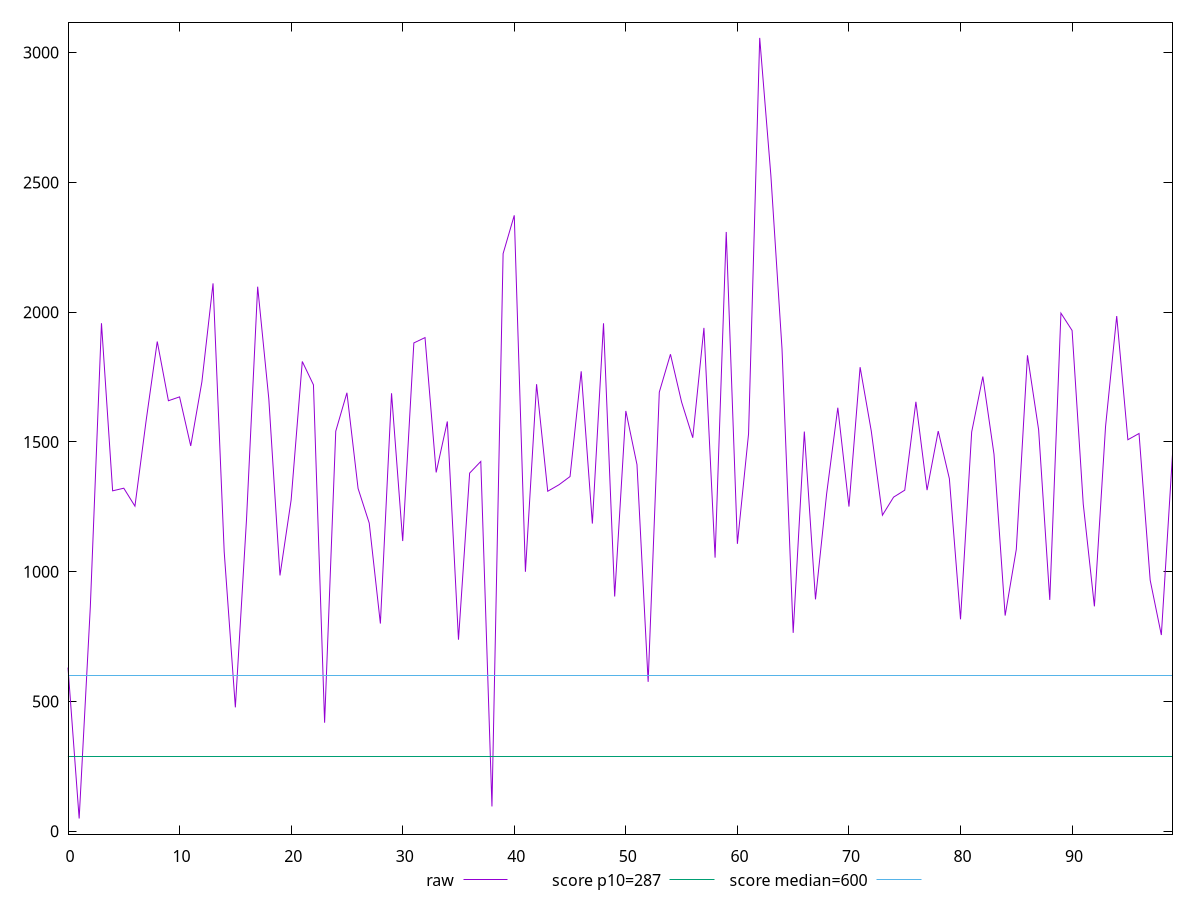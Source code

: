 reset

$raw <<EOF
0 630.8079999999964
1 49.5
2 864.5
3 1957.415
4 1311.8140000000012
5 1321.8842
6 1252.7924999999989
7 1581.293
8 1886.9649999999992
9 1658.866
10 1673.6979999999999
11 1484.6994999999993
12 1731.344
13 2110.885
14 1077.3354999999995
15 477.7570000000014
16 1201.279
17 2098.206
18 1665.777
19 985.8160000000007
20 1276.5
21 1810.0843
22 1720.0607000000002
23 418.4999999999998
24 1541.5
25 1689.499999999999
26 1320.9175
27 1187.5000000000002
28 800.4308000000019
29 1687.635600000001
30 1118.3035500000005
31 1881.5
32 1902.1
33 1382.65
34 1578.9999999999995
35 738.2060000000029
36 1380.100850000002
37 1425
38 95.99999999999989
39 2225.5
40 2373.000000000001
41 999.9518999999982
42 1722.5151
43 1310.178499999999
44 1335.0184999999983
45 1366.9712500000005
46 1772.1849999999997
47 1185.6411499999997
48 1957.2939999999999
49 904.6323500000012
50 1619.5
51 1412.7174999999997
52 576.0175000000008
53 1691.981
54 1837.9709500000033
55 1653.554499999999
56 1516.2749999999978
57 1939.5
58 1054.3715000000002
59 2308.999999999999
60 1107.673499999999
61 1531.0840000000003
62 3056.499999999999
63 2527.0831
64 1858.247850000001
65 764.7855000000009
66 1540
67 893.7664999999997
68 1300.8879999999995
69 1632.041
70 1251.1014499999983
71 1788.1425
72 1542.0939999999991
73 1217.9260000000008
74 1287.5
75 1314.3100000000002
76 1654.8478500000017
77 1314.5080000000016
78 1541.9825
79 1358.7199999999998
80 816.9544999999971
81 1538.498
82 1751.999999999999
83 1453
84 831.2300000000014
85 1086.5
86 1833.748
87 1547.2903000000006
88 891.5475000000006
89 1996.2169999999987
90 1929.458
91 1260.9540000000006
92 866.8440000000021
93 1559.8784999999998
94 1984.968
95 1508.601999999999
96 1532.695300000003
97 967.6209999999992
98 756.344
99 1452
EOF

set key outside below
set xrange [0:99]
set yrange [-10.639999999999986:3116.639999999999]
set trange [-10.639999999999986:3116.639999999999]
set terminal svg size 640, 500 enhanced background rgb 'white'
set output "report/report_00029_2021-02-24T13-36-40.390Z/total-blocking-time/samples/music/raw/values.svg"

plot $raw title "raw" with line, \
     287 title "score p10=287", \
     600 title "score median=600"

reset
